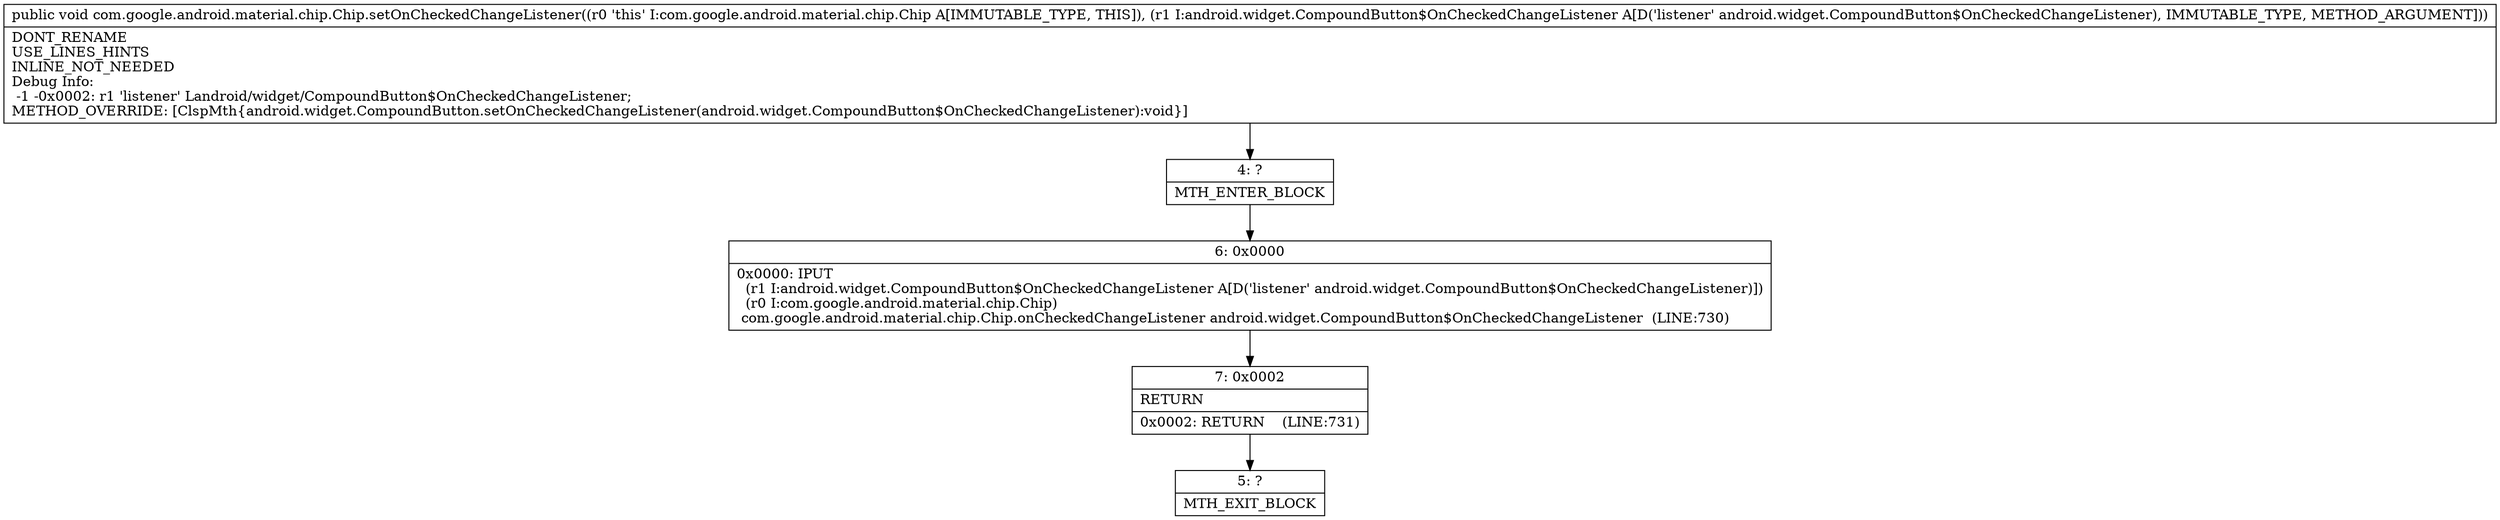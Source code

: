 digraph "CFG forcom.google.android.material.chip.Chip.setOnCheckedChangeListener(Landroid\/widget\/CompoundButton$OnCheckedChangeListener;)V" {
Node_4 [shape=record,label="{4\:\ ?|MTH_ENTER_BLOCK\l}"];
Node_6 [shape=record,label="{6\:\ 0x0000|0x0000: IPUT  \l  (r1 I:android.widget.CompoundButton$OnCheckedChangeListener A[D('listener' android.widget.CompoundButton$OnCheckedChangeListener)])\l  (r0 I:com.google.android.material.chip.Chip)\l com.google.android.material.chip.Chip.onCheckedChangeListener android.widget.CompoundButton$OnCheckedChangeListener  (LINE:730)\l}"];
Node_7 [shape=record,label="{7\:\ 0x0002|RETURN\l|0x0002: RETURN    (LINE:731)\l}"];
Node_5 [shape=record,label="{5\:\ ?|MTH_EXIT_BLOCK\l}"];
MethodNode[shape=record,label="{public void com.google.android.material.chip.Chip.setOnCheckedChangeListener((r0 'this' I:com.google.android.material.chip.Chip A[IMMUTABLE_TYPE, THIS]), (r1 I:android.widget.CompoundButton$OnCheckedChangeListener A[D('listener' android.widget.CompoundButton$OnCheckedChangeListener), IMMUTABLE_TYPE, METHOD_ARGUMENT]))  | DONT_RENAME\lUSE_LINES_HINTS\lINLINE_NOT_NEEDED\lDebug Info:\l  \-1 \-0x0002: r1 'listener' Landroid\/widget\/CompoundButton$OnCheckedChangeListener;\lMETHOD_OVERRIDE: [ClspMth\{android.widget.CompoundButton.setOnCheckedChangeListener(android.widget.CompoundButton$OnCheckedChangeListener):void\}]\l}"];
MethodNode -> Node_4;Node_4 -> Node_6;
Node_6 -> Node_7;
Node_7 -> Node_5;
}

